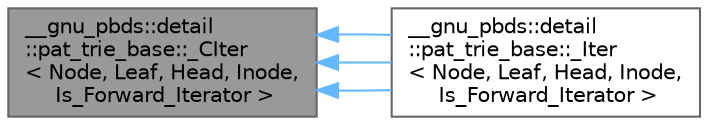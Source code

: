 digraph "__gnu_pbds::detail::pat_trie_base::_CIter&lt; Node, Leaf, Head, Inode, Is_Forward_Iterator &gt;"
{
 // LATEX_PDF_SIZE
  bgcolor="transparent";
  edge [fontname=Helvetica,fontsize=10,labelfontname=Helvetica,labelfontsize=10];
  node [fontname=Helvetica,fontsize=10,shape=box,height=0.2,width=0.4];
  rankdir="LR";
  Node1 [id="Node000001",label="__gnu_pbds::detail\l::pat_trie_base::_CIter\l\< Node, Leaf, Head, Inode,\l Is_Forward_Iterator \>",height=0.2,width=0.4,color="gray40", fillcolor="grey60", style="filled", fontcolor="black",tooltip="Const iterator."];
  Node1 -> Node2 [id="edge1_Node000001_Node000002",dir="back",color="steelblue1",style="solid",tooltip=" "];
  Node2 [id="Node000002",label="__gnu_pbds::detail\l::pat_trie_base::_Iter\l\< Node, Leaf, Head, Inode,\l Is_Forward_Iterator \>",height=0.2,width=0.4,color="gray40", fillcolor="white", style="filled",URL="$class____gnu__pbds_1_1detail_1_1pat__trie__base_1_1___iter.html",tooltip="Iterator."];
  Node1 -> Node2 [id="edge2_Node000001_Node000002",dir="back",color="steelblue1",style="solid",tooltip=" "];
  Node1 -> Node2 [id="edge3_Node000001_Node000002",dir="back",color="steelblue1",style="solid",tooltip=" "];
}

